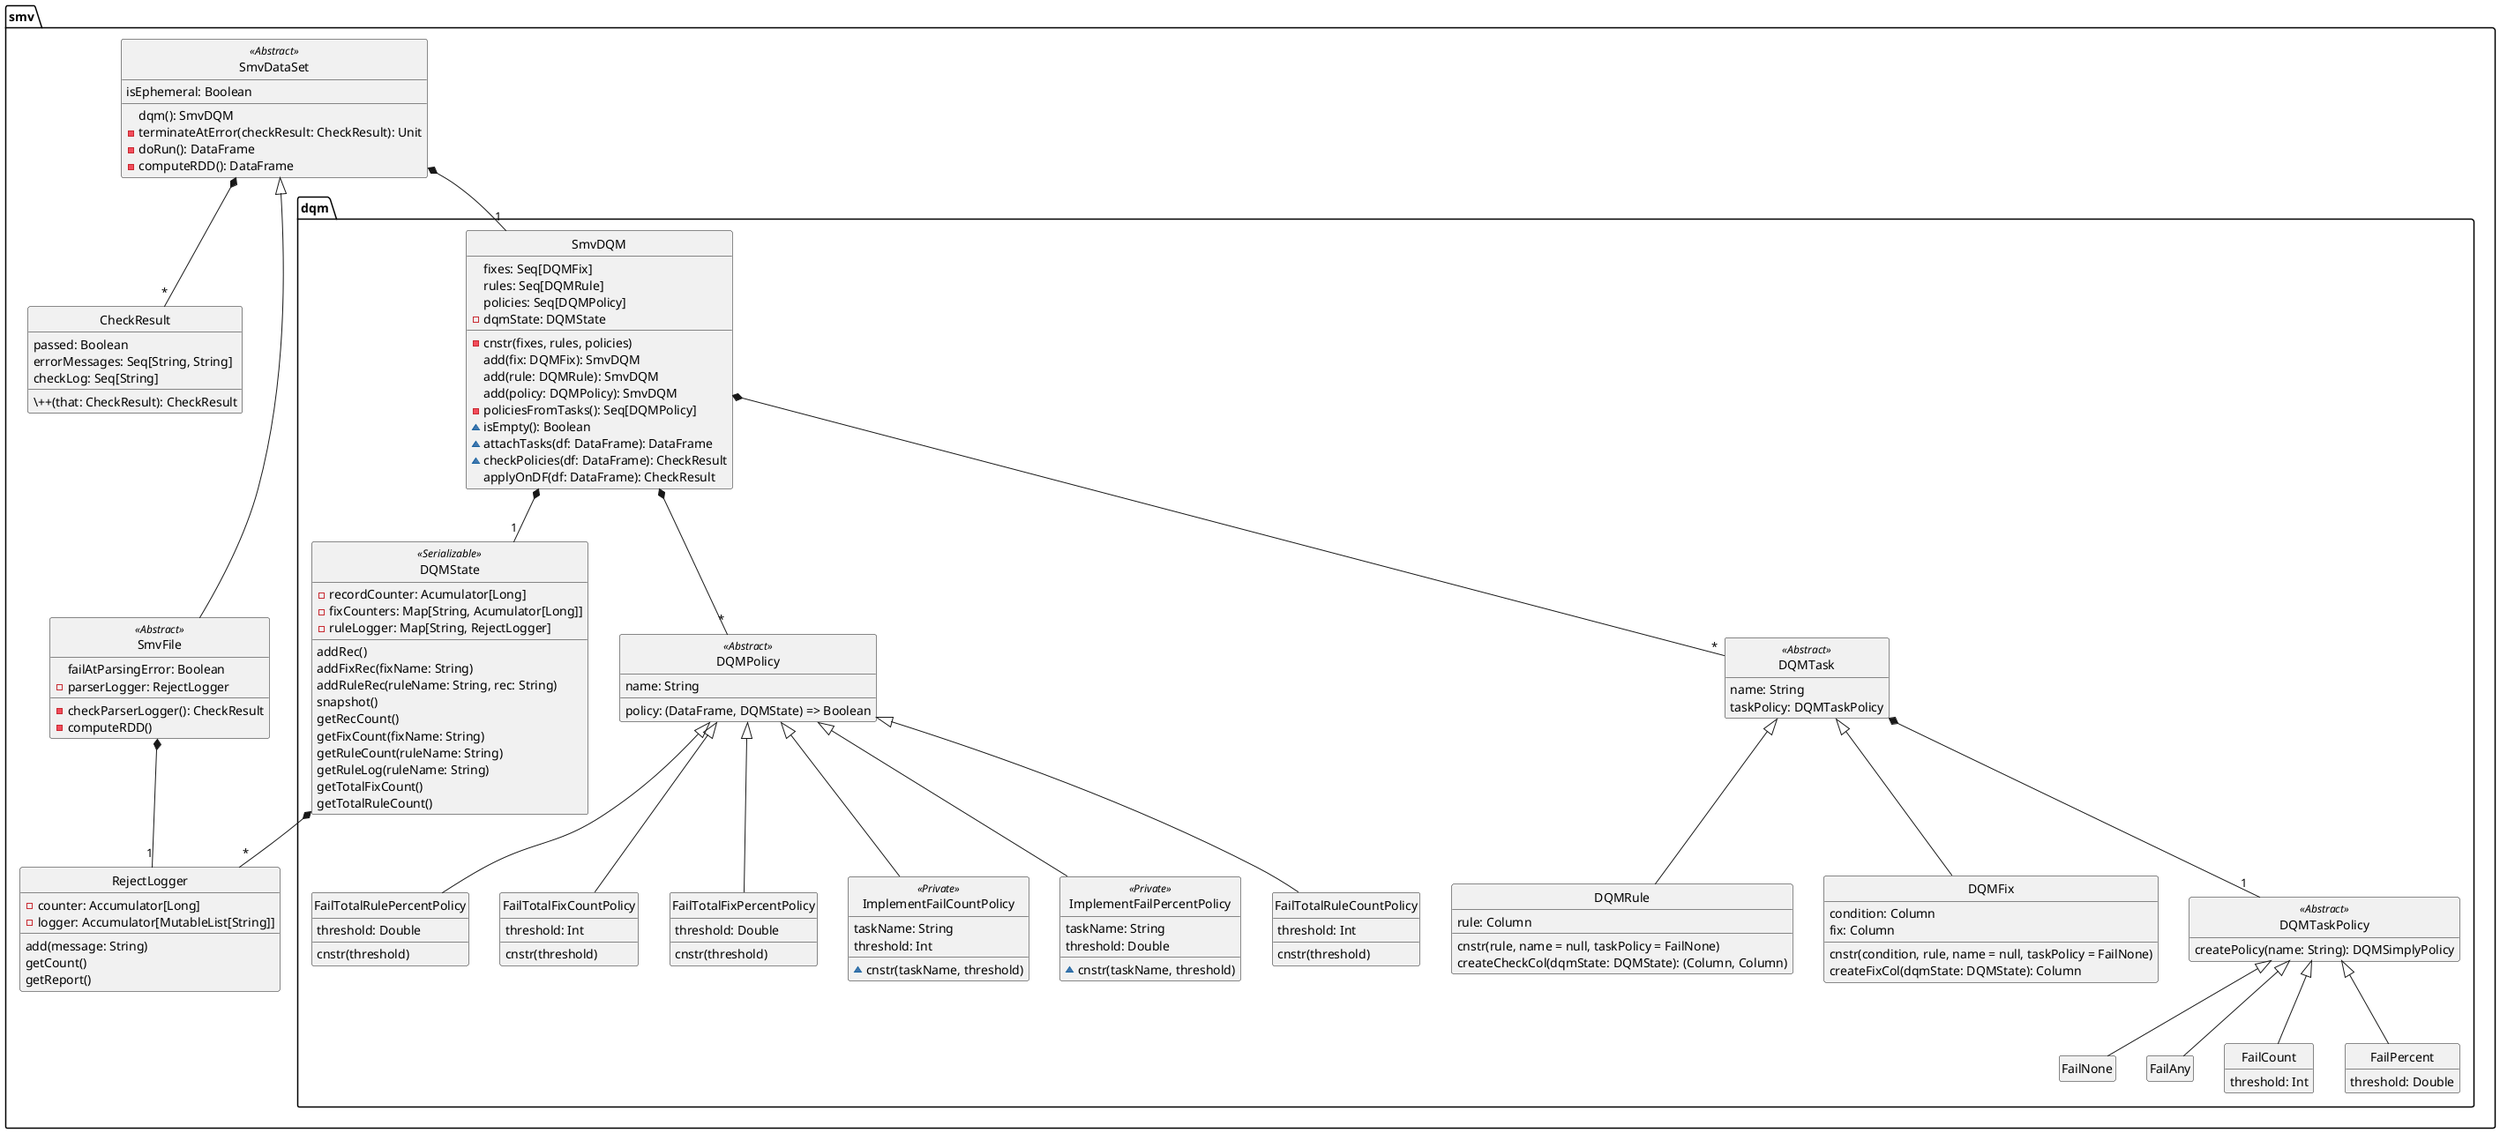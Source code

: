 @startuml
hide empty methods
hide empty fields
hide circle

namespace smv {
  class SmvDataSet <<Abstract>> {
    isEphemeral: Boolean
    dqm(): SmvDQM
    -terminateAtError(checkResult: CheckResult): Unit
    -doRun(): DataFrame
    -computeRDD(): DataFrame
  }

  class CheckResult {
    passed: Boolean
    errorMessages: Seq[String, String]
    checkLog: Seq[String]
    \++(that: CheckResult): CheckResult
  }

  class SmvFile <<Abstract>> extends SmvDataSet {
    failAtParsingError: Boolean
    -parserLogger: RejectLogger
    -checkParserLogger(): CheckResult
    -computeRDD()
  }

  class RejectLogger {
    -counter: Accumulator[Long]
    -logger: Accumulator[MutableList[String]]

    add(message: String)
    getCount()
    getReport()
  }

  SmvDataSet *-- "1" smv.dqm.SmvDQM
  SmvDataSet *-- "*" CheckResult
  SmvFile *-- "1" RejectLogger
}

namespace smv.dqm {

  class DQMPolicy <<Abstract>>{
    name: String
    policy: (DataFrame, DQMState) => Boolean
  }

  class ImplementFailCountPolicy <<Private>> extends DQMPolicy {
    taskName: String
    threshold: Int
    ~cnstr(taskName, threshold)
  }

  class ImplementFailPercentPolicy <<Private>> extends DQMPolicy {
    taskName: String
    threshold: Double
    ~cnstr(taskName, threshold)
  }

  class FailTotalRuleCountPolicy extends DQMPolicy {
    threshold: Int
    cnstr(threshold)
  }

  class FailTotalRulePercentPolicy extends DQMPolicy {
    threshold: Double
    cnstr(threshold)
  }

  class FailTotalFixCountPolicy extends DQMPolicy {
    threshold: Int
    cnstr(threshold)
  }

  class FailTotalFixPercentPolicy extends DQMPolicy {
    threshold: Double
    cnstr(threshold)
  }

  class DQMTask <<Abstract>> {
    name: String
    taskPolicy: DQMTaskPolicy
  }

  class DQMRule extends DQMTask {
    rule: Column
    cnstr(rule, name = null, taskPolicy = FailNone)
    createCheckCol(dqmState: DQMState): (Column, Column)
  }

  class DQMFix extends DQMTask {
    condition: Column
    fix: Column
    cnstr(condition, rule, name = null, taskPolicy = FailNone)
    createFixCol(dqmState: DQMState): Column
  }

  class DQMTaskPolicy <<Abstract>> {
    createPolicy(name: String): DQMSimplyPolicy
  }

  class FailNone extends DQMTaskPolicy
  class FailAny extends DQMTaskPolicy
  class FailCount extends DQMTaskPolicy {
    threshold: Int
  }
  class FailPercent extends DQMTaskPolicy {
    threshold: Double
  }

  class DQMState <<Serializable>> {
    -recordCounter: Acumulator[Long]
    -fixCounters: Map[String, Acumulator[Long]]
    -ruleLogger: Map[String, RejectLogger]
    addRec()
    addFixRec(fixName: String)
    addRuleRec(ruleName: String, rec: String)
    snapshot()
    getRecCount()
    getFixCount(fixName: String)
    getRuleCount(ruleName: String)
    getRuleLog(ruleName: String)
    getTotalFixCount()
    getTotalRuleCount()
  }

  class SmvDQM {
    fixes: Seq[DQMFix]
    rules: Seq[DQMRule]
    policies: Seq[DQMPolicy]
    -dqmState: DQMState
    -cnstr(fixes, rules, policies)
    add(fix: DQMFix): SmvDQM
    add(rule: DQMRule): SmvDQM
    add(policy: DQMPolicy): SmvDQM
    -policiesFromTasks(): Seq[DQMPolicy]
    ~isEmpty(): Boolean
    ~attachTasks(df: DataFrame): DataFrame
    ~checkPolicies(df: DataFrame): CheckResult
    applyOnDF(df: DataFrame): CheckResult
  }

  SmvDQM *-- "*" DQMTask
  SmvDQM *-- "*" DQMPolicy
  SmvDQM *-- "1" DQMState
  DQMTask *-- "1" DQMTaskPolicy
}

smv.dqm.DQMState *-- "*" smv.RejectLogger
@enduml
